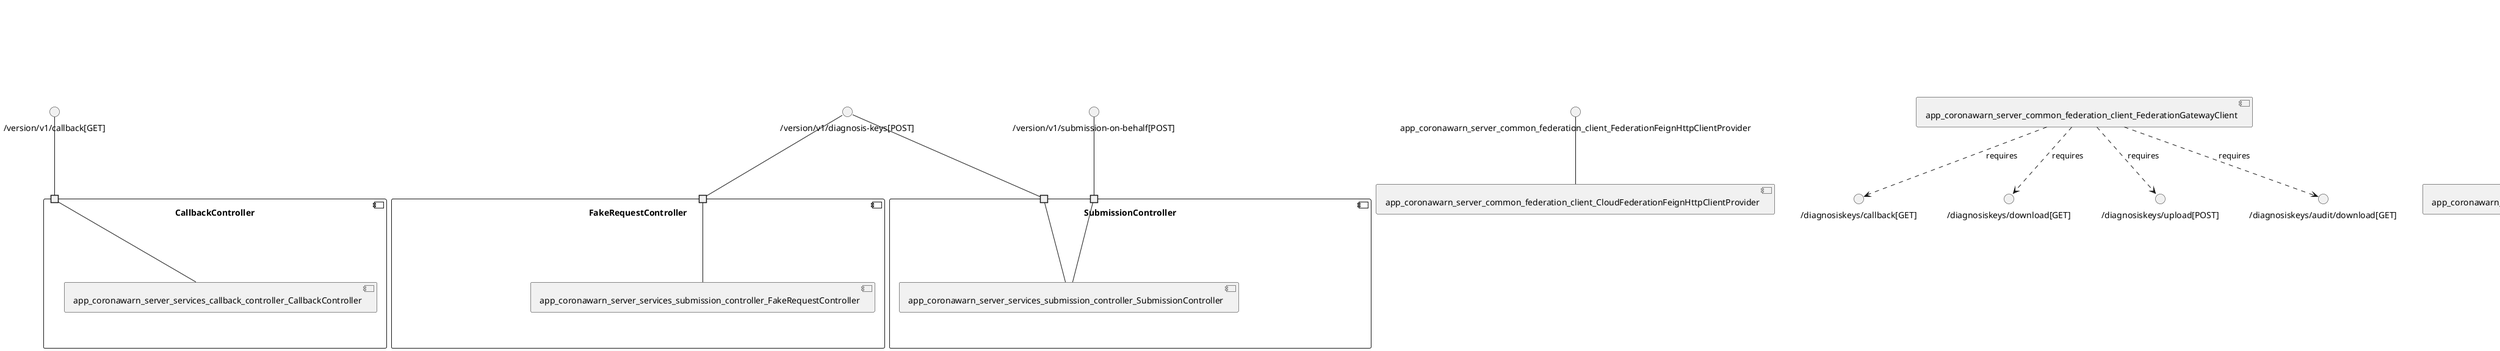 @startuml
skinparam fixCircleLabelOverlapping true
component "CallbackController\n\n\n\n\n\n" {
[app_coronawarn_server_services_callback_controller_CallbackController]
portin " " as CallbackController.requires._version_v1_callback_GET_
"CallbackController.requires._version_v1_callback_GET_"--[app_coronawarn_server_services_callback_controller_CallbackController]
}
interface "/version/v1/callback[GET]" as interface._version_v1_callback_GET_
interface._version_v1_callback_GET_--"CallbackController.requires._version_v1_callback_GET_"
component "FakeRequestController\n\n\n\n\n\n" {
[app_coronawarn_server_services_submission_controller_FakeRequestController]
portin " " as FakeRequestController.requires._version_v1_diagnosis_keys_POST_
"FakeRequestController.requires._version_v1_diagnosis_keys_POST_"--[app_coronawarn_server_services_submission_controller_FakeRequestController]
}
interface "/version/v1/diagnosis-keys[POST]" as interface._version_v1_diagnosis_keys_POST_
interface._version_v1_diagnosis_keys_POST_--"FakeRequestController.requires._version_v1_diagnosis_keys_POST_"
component "SrsOtpVerifier\n\n\n\n\n\n" {
[app_coronawarn_server_services_submission_verification_SrsOtpVerifier]
}
component "SubmissionController\n\n\n\n\n\n" {
[app_coronawarn_server_services_submission_controller_SubmissionController]
portin " " as SubmissionController.requires._version_v1_diagnosis_keys_POST_
portin " " as SubmissionController.requires._version_v1_submission_on_behalf_POST_
"SubmissionController.requires._version_v1_submission_on_behalf_POST_"--[app_coronawarn_server_services_submission_controller_SubmissionController]
"SubmissionController.requires._version_v1_diagnosis_keys_POST_"--[app_coronawarn_server_services_submission_controller_SubmissionController]
}
interface "/version/v1/submission-on-behalf[POST]" as interface._version_v1_submission_on_behalf_POST_
interface._version_v1_submission_on_behalf_POST_--"SubmissionController.requires._version_v1_submission_on_behalf_POST_"
interface "/version/v1/diagnosis-keys[POST]" as interface._version_v1_diagnosis_keys_POST_
interface._version_v1_diagnosis_keys_POST_--"SubmissionController.requires._version_v1_diagnosis_keys_POST_"
component "TanVerifier\n\n\n\n\n\n" {
[app_coronawarn_server_services_submission_verification_TanVerifier]
}
interface "app_coronawarn_server_common_federation_client_FederationFeignHttpClientProvider" as interface.app_coronawarn_server_common_federation_client_FederationFeignHttpClientProvider
interface.app_coronawarn_server_common_federation_client_FederationFeignHttpClientProvider--[app_coronawarn_server_common_federation_client_CloudFederationFeignHttpClientProvider]
interface "/diagnosiskeys/audit/download[GET]" as interface._diagnosiskeys_audit_download_GET_
[app_coronawarn_server_common_federation_client_FederationGatewayClient]..>interface._diagnosiskeys_audit_download_GET_ : requires
interface "/diagnosiskeys/callback[GET]" as interface._diagnosiskeys_callback_GET_
[app_coronawarn_server_common_federation_client_FederationGatewayClient]..>interface._diagnosiskeys_callback_GET_ : requires
interface "/diagnosiskeys/download[GET]" as interface._diagnosiskeys_download_GET_
[app_coronawarn_server_common_federation_client_FederationGatewayClient]..>interface._diagnosiskeys_download_GET_ : requires
interface "/diagnosiskeys/upload[POST]" as interface._diagnosiskeys_upload_POST_
[app_coronawarn_server_common_federation_client_FederationGatewayClient]..>interface._diagnosiskeys_upload_POST_ : requires
interface "app_coronawarn_server_common_federation_client_hostname_HostnameVerifierProvider" as interface.app_coronawarn_server_common_federation_client_hostname_HostnameVerifierProvider
interface.app_coronawarn_server_common_federation_client_hostname_HostnameVerifierProvider--[app_coronawarn_server_common_federation_client_hostname_DefaultHostnameVerifierProvider]
interface "app_coronawarn_server_common_federation_client_hostname_HostnameVerifierProvider" as interface.app_coronawarn_server_common_federation_client_hostname_HostnameVerifierProvider
interface.app_coronawarn_server_common_federation_client_hostname_HostnameVerifierProvider--[app_coronawarn_server_common_federation_client_hostname_NoopHostnameVerifierProvider]
interface "PagingAndSortingRepository" as interface.PagingAndSortingRepository
interface.PagingAndSortingRepository--[app_coronawarn_server_common_persistence_repository_CheckInProtectedReportsRepository]
interface "PagingAndSortingRepository" as interface.PagingAndSortingRepository
interface.PagingAndSortingRepository--[app_coronawarn_server_common_persistence_repository_DccRevocationEtagRepository]
interface "PagingAndSortingRepository" as interface.PagingAndSortingRepository
interface.PagingAndSortingRepository--[app_coronawarn_server_common_persistence_repository_DccRevocationListRepository]
interface "PagingAndSortingRepository" as interface.PagingAndSortingRepository
interface.PagingAndSortingRepository--[app_coronawarn_server_common_persistence_repository_DiagnosisKeyRepository]
interface "PagingAndSortingRepository" as interface.PagingAndSortingRepository
interface.PagingAndSortingRepository--[app_coronawarn_server_common_persistence_repository_FederationBatchInfoRepository]
interface "PagingAndSortingRepository" as interface.PagingAndSortingRepository
interface.PagingAndSortingRepository--[app_coronawarn_server_common_persistence_repository_FederationUploadKeyRepository]
interface "CrudRepository" as interface.CrudRepository
interface.CrudRepository--[app_coronawarn_server_common_persistence_repository_LocalStatisticsDownloadRepository]
interface "CrudRepository" as interface.CrudRepository
interface.CrudRepository--[app_coronawarn_server_common_persistence_repository_StatisticsDownloadRepository]
interface "PagingAndSortingRepository" as interface.PagingAndSortingRepository
interface.PagingAndSortingRepository--[app_coronawarn_server_common_persistence_repository_TraceTimeIntervalWarningRepository]
interface "ApplicationRunner" as interface.ApplicationRunner
interface.ApplicationRunner--[app_coronawarn_server_services_callback_registration_RegistrationRunner]
interface "app_coronawarn_server_services_distribution_dcc_DccRevocationFeignHttpClientProvider" as interface.app_coronawarn_server_services_distribution_dcc_DccRevocationFeignHttpClientProvider
interface.app_coronawarn_server_services_distribution_dcc_DccRevocationFeignHttpClientProvider--[app_coronawarn_server_services_distribution_dcc_CloudDccRevocationFeignHttpClientProvider]
interface "/[GET]" as interface.__GET_
[app_coronawarn_server_services_distribution_dcc_DccRevocationFeignClient]..>interface.__GET_ : requires
interface "app_coronawarn_server_services_distribution_dcc_DccRevocationClient" as interface.app_coronawarn_server_services_distribution_dcc_DccRevocationClient
interface.app_coronawarn_server_services_distribution_dcc_DccRevocationClient--[app_coronawarn_server_services_distribution_dcc_ProdDccRevocationClient]
interface "app_coronawarn_server_services_distribution_dcc_DccRevocationClient" as interface.app_coronawarn_server_services_distribution_dcc_DccRevocationClient
interface.app_coronawarn_server_services_distribution_dcc_DccRevocationClient--[app_coronawarn_server_services_distribution_dcc_TestDccRevocationClient]
interface "app_coronawarn_server_services_distribution_dgc_client_DccFeignHttpClientProvider" as interface.app_coronawarn_server_services_distribution_dgc_client_DccFeignHttpClientProvider
interface.app_coronawarn_server_services_distribution_dgc_client_DccFeignHttpClientProvider--[app_coronawarn_server_services_distribution_dgc_client_CloudDccFeignHttpClientProvider]
interface "/bnrules[GET]" as interface._bnrules_GET_
[app_coronawarn_server_services_distribution_dgc_client_DigitalCovidCertificateFeignClient]..>interface._bnrules_GET_ : requires
interface "/cclrules[GET]" as interface._cclrules_GET_
[app_coronawarn_server_services_distribution_dgc_client_DigitalCovidCertificateFeignClient]..>interface._cclrules_GET_ : requires
interface "/countrylist[GET]" as interface._countrylist_GET_
[app_coronawarn_server_services_distribution_dgc_client_DigitalCovidCertificateFeignClient]..>interface._countrylist_GET_ : requires
interface "/rules[GET]" as interface._rules_GET_
[app_coronawarn_server_services_distribution_dgc_client_DigitalCovidCertificateFeignClient]..>interface._rules_GET_ : requires
interface "/valuesets[GET]" as interface._valuesets_GET_
[app_coronawarn_server_services_distribution_dgc_client_DigitalCovidCertificateFeignClient]..>interface._valuesets_GET_ : requires
interface "app_coronawarn_server_services_distribution_dgc_client_DigitalCovidCertificateClient" as interface.app_coronawarn_server_services_distribution_dgc_client_DigitalCovidCertificateClient
interface.app_coronawarn_server_services_distribution_dgc_client_DigitalCovidCertificateClient--[app_coronawarn_server_services_distribution_dgc_client_ProdDigitalCovidCertificateClient]
interface "app_coronawarn_server_services_distribution_dgc_client_DigitalCovidCertificateClient" as interface.app_coronawarn_server_services_distribution_dgc_client_DigitalCovidCertificateClient
interface.app_coronawarn_server_services_distribution_dgc_client_DigitalCovidCertificateClient--[app_coronawarn_server_services_distribution_dgc_client_TestDigitalCovidCertificateClient]
interface "app_coronawarn_server_services_distribution_dgc_dsc_DscFeignHttpClientProvider" as interface.app_coronawarn_server_services_distribution_dgc_dsc_DscFeignHttpClientProvider
interface.app_coronawarn_server_services_distribution_dgc_dsc_DscFeignHttpClientProvider--[app_coronawarn_server_services_distribution_dgc_dsc_CloudDscFeignHttpClientProvider]
interface "/trustList/DSC[GET]" as interface._trustList_DSC_GET_
[app_coronawarn_server_services_distribution_dgc_dsc_DigitalSigningCertificatesFeignClient]..>interface._trustList_DSC_GET_ : requires
interface "app_coronawarn_server_services_distribution_dgc_dsc_DigitalSigningCertificatesClient" as interface.app_coronawarn_server_services_distribution_dgc_dsc_DigitalSigningCertificatesClient
interface.app_coronawarn_server_services_distribution_dgc_dsc_DigitalSigningCertificatesClient--[app_coronawarn_server_services_distribution_dgc_dsc_ProdDigitalSigningCertificatesClient]
interface "app_coronawarn_server_services_distribution_dgc_dsc_DigitalSigningCertificatesClient" as interface.app_coronawarn_server_services_distribution_dgc_dsc_DigitalSigningCertificatesClient
interface.app_coronawarn_server_services_distribution_dgc_dsc_DigitalSigningCertificatesClient--[app_coronawarn_server_services_distribution_dgc_dsc_TestDigitalSigningCertificateClient]
interface "ApplicationRunner" as interface.ApplicationRunner
interface.ApplicationRunner--[app_coronawarn_server_services_distribution_runner_Assembly]
interface "ApplicationRunner" as interface.ApplicationRunner
interface.ApplicationRunner--[app_coronawarn_server_services_distribution_runner_RetentionPolicy]
interface "ApplicationRunner" as interface.ApplicationRunner
interface.ApplicationRunner--[app_coronawarn_server_services_distribution_runner_RevAssembly]
interface "ApplicationRunner" as interface.ApplicationRunner
interface.ApplicationRunner--[app_coronawarn_server_services_distribution_runner_RevRetentionPolicy]
interface "ApplicationRunner" as interface.ApplicationRunner
interface.ApplicationRunner--[app_coronawarn_server_services_distribution_runner_S3Distribution]
interface "app_coronawarn_server_services_distribution_statistics_file_StatisticJsonFileLoader" as interface.app_coronawarn_server_services_distribution_statistics_file_StatisticJsonFileLoader
interface.app_coronawarn_server_services_distribution_statistics_file_StatisticJsonFileLoader--[app_coronawarn_server_services_distribution_statistics_file_MockStatisticJsonFileLoader]
interface "app_coronawarn_server_services_distribution_statistics_file_StatisticJsonFileLoader" as interface.app_coronawarn_server_services_distribution_statistics_file_StatisticJsonFileLoader
interface.app_coronawarn_server_services_distribution_statistics_file_StatisticJsonFileLoader--[app_coronawarn_server_services_distribution_statistics_file_RemoteStatisticJsonFileLoader]
interface "ApplicationRunner" as interface.ApplicationRunner
interface.ApplicationRunner--[app_coronawarn_server_services_download_runner_RetentionPolicy]
interface "app_coronawarn_server_services_federation_upload_client_FederationUploadClient" as interface.app_coronawarn_server_services_federation_upload_client_FederationUploadClient
interface.app_coronawarn_server_services_federation_upload_client_FederationUploadClient--[app_coronawarn_server_services_federation_upload_client_ProdFederationUploadClient]
interface "app_coronawarn_server_services_federation_upload_client_FederationUploadClient" as interface.app_coronawarn_server_services_federation_upload_client_FederationUploadClient
interface.app_coronawarn_server_services_federation_upload_client_FederationUploadClient--[app_coronawarn_server_services_federation_upload_client_TestFederationUploadClient]
interface "app_coronawarn_server_services_federation_upload_keys_DiagnosisKeyLoader" as interface.app_coronawarn_server_services_federation_upload_keys_DiagnosisKeyLoader
interface.app_coronawarn_server_services_federation_upload_keys_DiagnosisKeyLoader--[app_coronawarn_server_services_federation_upload_keys_DiagnosisKeyPersistenceLoader]
interface "ApplicationRunner" as interface.ApplicationRunner
interface.ApplicationRunner--[app_coronawarn_server_services_federation_upload_runner_Upload]
interface "HealthIndicator" as interface.HealthIndicator
interface.HealthIndicator--[app_coronawarn_server_services_submission_monitoring_SrsVerifyServiceHealthIndicator]
interface "HealthIndicator" as interface.HealthIndicator
interface.HealthIndicator--[app_coronawarn_server_services_submission_monitoring_VerificationServiceHealthIndicator]
interface "/version/v1/srs[POST]" as interface._version_v1_srs_POST_
[app_coronawarn_server_services_submission_verification_SrsVerifyClient]..>interface._version_v1_srs_POST_ : requires
interface "/version/v1/tan/verify[POST]" as interface._version_v1_tan_verify_POST_
[app_coronawarn_server_services_submission_verification_VerificationServerClient]..>interface._version_v1_tan_verify_POST_ : requires

@enduml
